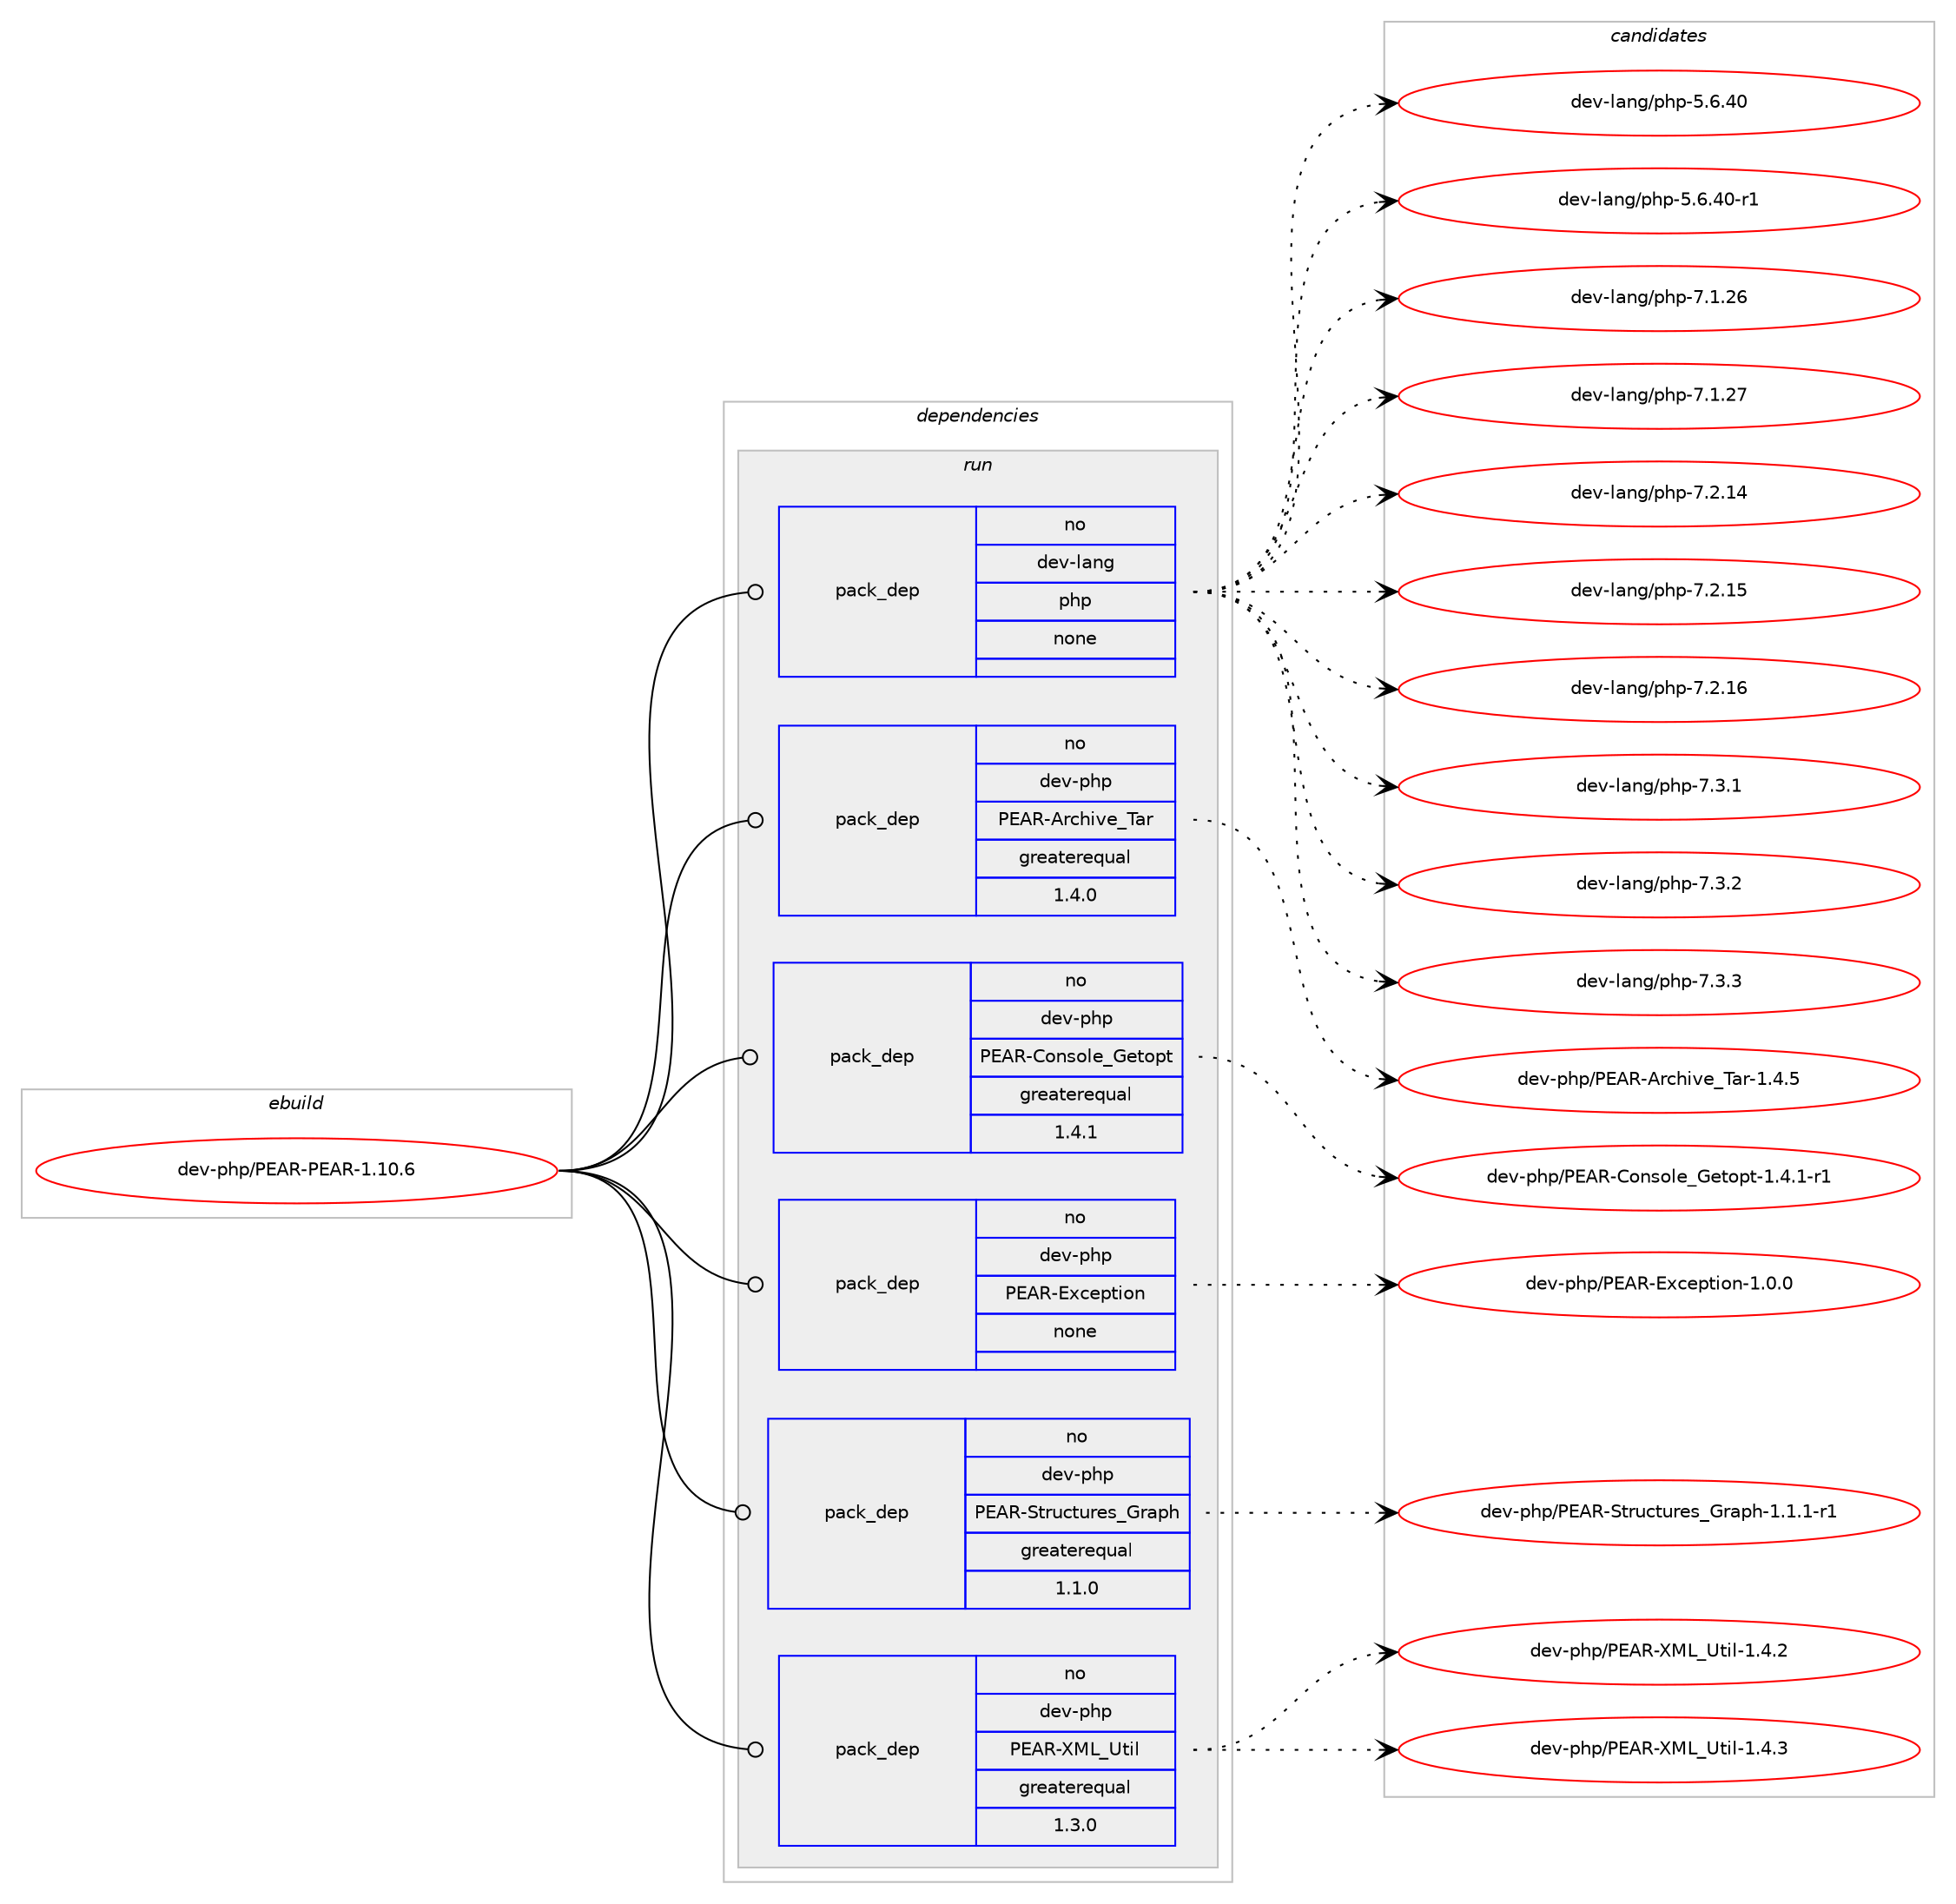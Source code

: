 digraph prolog {

# *************
# Graph options
# *************

newrank=true;
concentrate=true;
compound=true;
graph [rankdir=LR,fontname=Helvetica,fontsize=10,ranksep=1.5];#, ranksep=2.5, nodesep=0.2];
edge  [arrowhead=vee];
node  [fontname=Helvetica,fontsize=10];

# **********
# The ebuild
# **********

subgraph cluster_leftcol {
color=gray;
rank=same;
label=<<i>ebuild</i>>;
id [label="dev-php/PEAR-PEAR-1.10.6", color=red, width=4, href="../dev-php/PEAR-PEAR-1.10.6.svg"];
}

# ****************
# The dependencies
# ****************

subgraph cluster_midcol {
color=gray;
label=<<i>dependencies</i>>;
subgraph cluster_compile {
fillcolor="#eeeeee";
style=filled;
label=<<i>compile</i>>;
}
subgraph cluster_compileandrun {
fillcolor="#eeeeee";
style=filled;
label=<<i>compile and run</i>>;
}
subgraph cluster_run {
fillcolor="#eeeeee";
style=filled;
label=<<i>run</i>>;
subgraph pack1000205 {
dependency1392529 [label=<<TABLE BORDER="0" CELLBORDER="1" CELLSPACING="0" CELLPADDING="4" WIDTH="220"><TR><TD ROWSPAN="6" CELLPADDING="30">pack_dep</TD></TR><TR><TD WIDTH="110">no</TD></TR><TR><TD>dev-lang</TD></TR><TR><TD>php</TD></TR><TR><TD>none</TD></TR><TR><TD></TD></TR></TABLE>>, shape=none, color=blue];
}
id:e -> dependency1392529:w [weight=20,style="solid",arrowhead="odot"];
subgraph pack1000206 {
dependency1392530 [label=<<TABLE BORDER="0" CELLBORDER="1" CELLSPACING="0" CELLPADDING="4" WIDTH="220"><TR><TD ROWSPAN="6" CELLPADDING="30">pack_dep</TD></TR><TR><TD WIDTH="110">no</TD></TR><TR><TD>dev-php</TD></TR><TR><TD>PEAR-Archive_Tar</TD></TR><TR><TD>greaterequal</TD></TR><TR><TD>1.4.0</TD></TR></TABLE>>, shape=none, color=blue];
}
id:e -> dependency1392530:w [weight=20,style="solid",arrowhead="odot"];
subgraph pack1000207 {
dependency1392531 [label=<<TABLE BORDER="0" CELLBORDER="1" CELLSPACING="0" CELLPADDING="4" WIDTH="220"><TR><TD ROWSPAN="6" CELLPADDING="30">pack_dep</TD></TR><TR><TD WIDTH="110">no</TD></TR><TR><TD>dev-php</TD></TR><TR><TD>PEAR-Console_Getopt</TD></TR><TR><TD>greaterequal</TD></TR><TR><TD>1.4.1</TD></TR></TABLE>>, shape=none, color=blue];
}
id:e -> dependency1392531:w [weight=20,style="solid",arrowhead="odot"];
subgraph pack1000208 {
dependency1392532 [label=<<TABLE BORDER="0" CELLBORDER="1" CELLSPACING="0" CELLPADDING="4" WIDTH="220"><TR><TD ROWSPAN="6" CELLPADDING="30">pack_dep</TD></TR><TR><TD WIDTH="110">no</TD></TR><TR><TD>dev-php</TD></TR><TR><TD>PEAR-Exception</TD></TR><TR><TD>none</TD></TR><TR><TD></TD></TR></TABLE>>, shape=none, color=blue];
}
id:e -> dependency1392532:w [weight=20,style="solid",arrowhead="odot"];
subgraph pack1000209 {
dependency1392533 [label=<<TABLE BORDER="0" CELLBORDER="1" CELLSPACING="0" CELLPADDING="4" WIDTH="220"><TR><TD ROWSPAN="6" CELLPADDING="30">pack_dep</TD></TR><TR><TD WIDTH="110">no</TD></TR><TR><TD>dev-php</TD></TR><TR><TD>PEAR-Structures_Graph</TD></TR><TR><TD>greaterequal</TD></TR><TR><TD>1.1.0</TD></TR></TABLE>>, shape=none, color=blue];
}
id:e -> dependency1392533:w [weight=20,style="solid",arrowhead="odot"];
subgraph pack1000210 {
dependency1392534 [label=<<TABLE BORDER="0" CELLBORDER="1" CELLSPACING="0" CELLPADDING="4" WIDTH="220"><TR><TD ROWSPAN="6" CELLPADDING="30">pack_dep</TD></TR><TR><TD WIDTH="110">no</TD></TR><TR><TD>dev-php</TD></TR><TR><TD>PEAR-XML_Util</TD></TR><TR><TD>greaterequal</TD></TR><TR><TD>1.3.0</TD></TR></TABLE>>, shape=none, color=blue];
}
id:e -> dependency1392534:w [weight=20,style="solid",arrowhead="odot"];
}
}

# **************
# The candidates
# **************

subgraph cluster_choices {
rank=same;
color=gray;
label=<<i>candidates</i>>;

subgraph choice1000205 {
color=black;
nodesep=1;
choice10010111845108971101034711210411245534654465248 [label="dev-lang/php-5.6.40", color=red, width=4,href="../dev-lang/php-5.6.40.svg"];
choice100101118451089711010347112104112455346544652484511449 [label="dev-lang/php-5.6.40-r1", color=red, width=4,href="../dev-lang/php-5.6.40-r1.svg"];
choice10010111845108971101034711210411245554649465054 [label="dev-lang/php-7.1.26", color=red, width=4,href="../dev-lang/php-7.1.26.svg"];
choice10010111845108971101034711210411245554649465055 [label="dev-lang/php-7.1.27", color=red, width=4,href="../dev-lang/php-7.1.27.svg"];
choice10010111845108971101034711210411245554650464952 [label="dev-lang/php-7.2.14", color=red, width=4,href="../dev-lang/php-7.2.14.svg"];
choice10010111845108971101034711210411245554650464953 [label="dev-lang/php-7.2.15", color=red, width=4,href="../dev-lang/php-7.2.15.svg"];
choice10010111845108971101034711210411245554650464954 [label="dev-lang/php-7.2.16", color=red, width=4,href="../dev-lang/php-7.2.16.svg"];
choice100101118451089711010347112104112455546514649 [label="dev-lang/php-7.3.1", color=red, width=4,href="../dev-lang/php-7.3.1.svg"];
choice100101118451089711010347112104112455546514650 [label="dev-lang/php-7.3.2", color=red, width=4,href="../dev-lang/php-7.3.2.svg"];
choice100101118451089711010347112104112455546514651 [label="dev-lang/php-7.3.3", color=red, width=4,href="../dev-lang/php-7.3.3.svg"];
dependency1392529:e -> choice10010111845108971101034711210411245534654465248:w [style=dotted,weight="100"];
dependency1392529:e -> choice100101118451089711010347112104112455346544652484511449:w [style=dotted,weight="100"];
dependency1392529:e -> choice10010111845108971101034711210411245554649465054:w [style=dotted,weight="100"];
dependency1392529:e -> choice10010111845108971101034711210411245554649465055:w [style=dotted,weight="100"];
dependency1392529:e -> choice10010111845108971101034711210411245554650464952:w [style=dotted,weight="100"];
dependency1392529:e -> choice10010111845108971101034711210411245554650464953:w [style=dotted,weight="100"];
dependency1392529:e -> choice10010111845108971101034711210411245554650464954:w [style=dotted,weight="100"];
dependency1392529:e -> choice100101118451089711010347112104112455546514649:w [style=dotted,weight="100"];
dependency1392529:e -> choice100101118451089711010347112104112455546514650:w [style=dotted,weight="100"];
dependency1392529:e -> choice100101118451089711010347112104112455546514651:w [style=dotted,weight="100"];
}
subgraph choice1000206 {
color=black;
nodesep=1;
choice100101118451121041124780696582456511499104105118101958497114454946524653 [label="dev-php/PEAR-Archive_Tar-1.4.5", color=red, width=4,href="../dev-php/PEAR-Archive_Tar-1.4.5.svg"];
dependency1392530:e -> choice100101118451121041124780696582456511499104105118101958497114454946524653:w [style=dotted,weight="100"];
}
subgraph choice1000207 {
color=black;
nodesep=1;
choice100101118451121041124780696582456711111011511110810195711011161111121164549465246494511449 [label="dev-php/PEAR-Console_Getopt-1.4.1-r1", color=red, width=4,href="../dev-php/PEAR-Console_Getopt-1.4.1-r1.svg"];
dependency1392531:e -> choice100101118451121041124780696582456711111011511110810195711011161111121164549465246494511449:w [style=dotted,weight="100"];
}
subgraph choice1000208 {
color=black;
nodesep=1;
choice100101118451121041124780696582456912099101112116105111110454946484648 [label="dev-php/PEAR-Exception-1.0.0", color=red, width=4,href="../dev-php/PEAR-Exception-1.0.0.svg"];
dependency1392532:e -> choice100101118451121041124780696582456912099101112116105111110454946484648:w [style=dotted,weight="100"];
}
subgraph choice1000209 {
color=black;
nodesep=1;
choice1001011184511210411247806965824583116114117991161171141011159571114971121044549464946494511449 [label="dev-php/PEAR-Structures_Graph-1.1.1-r1", color=red, width=4,href="../dev-php/PEAR-Structures_Graph-1.1.1-r1.svg"];
dependency1392533:e -> choice1001011184511210411247806965824583116114117991161171141011159571114971121044549464946494511449:w [style=dotted,weight="100"];
}
subgraph choice1000210 {
color=black;
nodesep=1;
choice100101118451121041124780696582458877769585116105108454946524650 [label="dev-php/PEAR-XML_Util-1.4.2", color=red, width=4,href="../dev-php/PEAR-XML_Util-1.4.2.svg"];
choice100101118451121041124780696582458877769585116105108454946524651 [label="dev-php/PEAR-XML_Util-1.4.3", color=red, width=4,href="../dev-php/PEAR-XML_Util-1.4.3.svg"];
dependency1392534:e -> choice100101118451121041124780696582458877769585116105108454946524650:w [style=dotted,weight="100"];
dependency1392534:e -> choice100101118451121041124780696582458877769585116105108454946524651:w [style=dotted,weight="100"];
}
}

}
